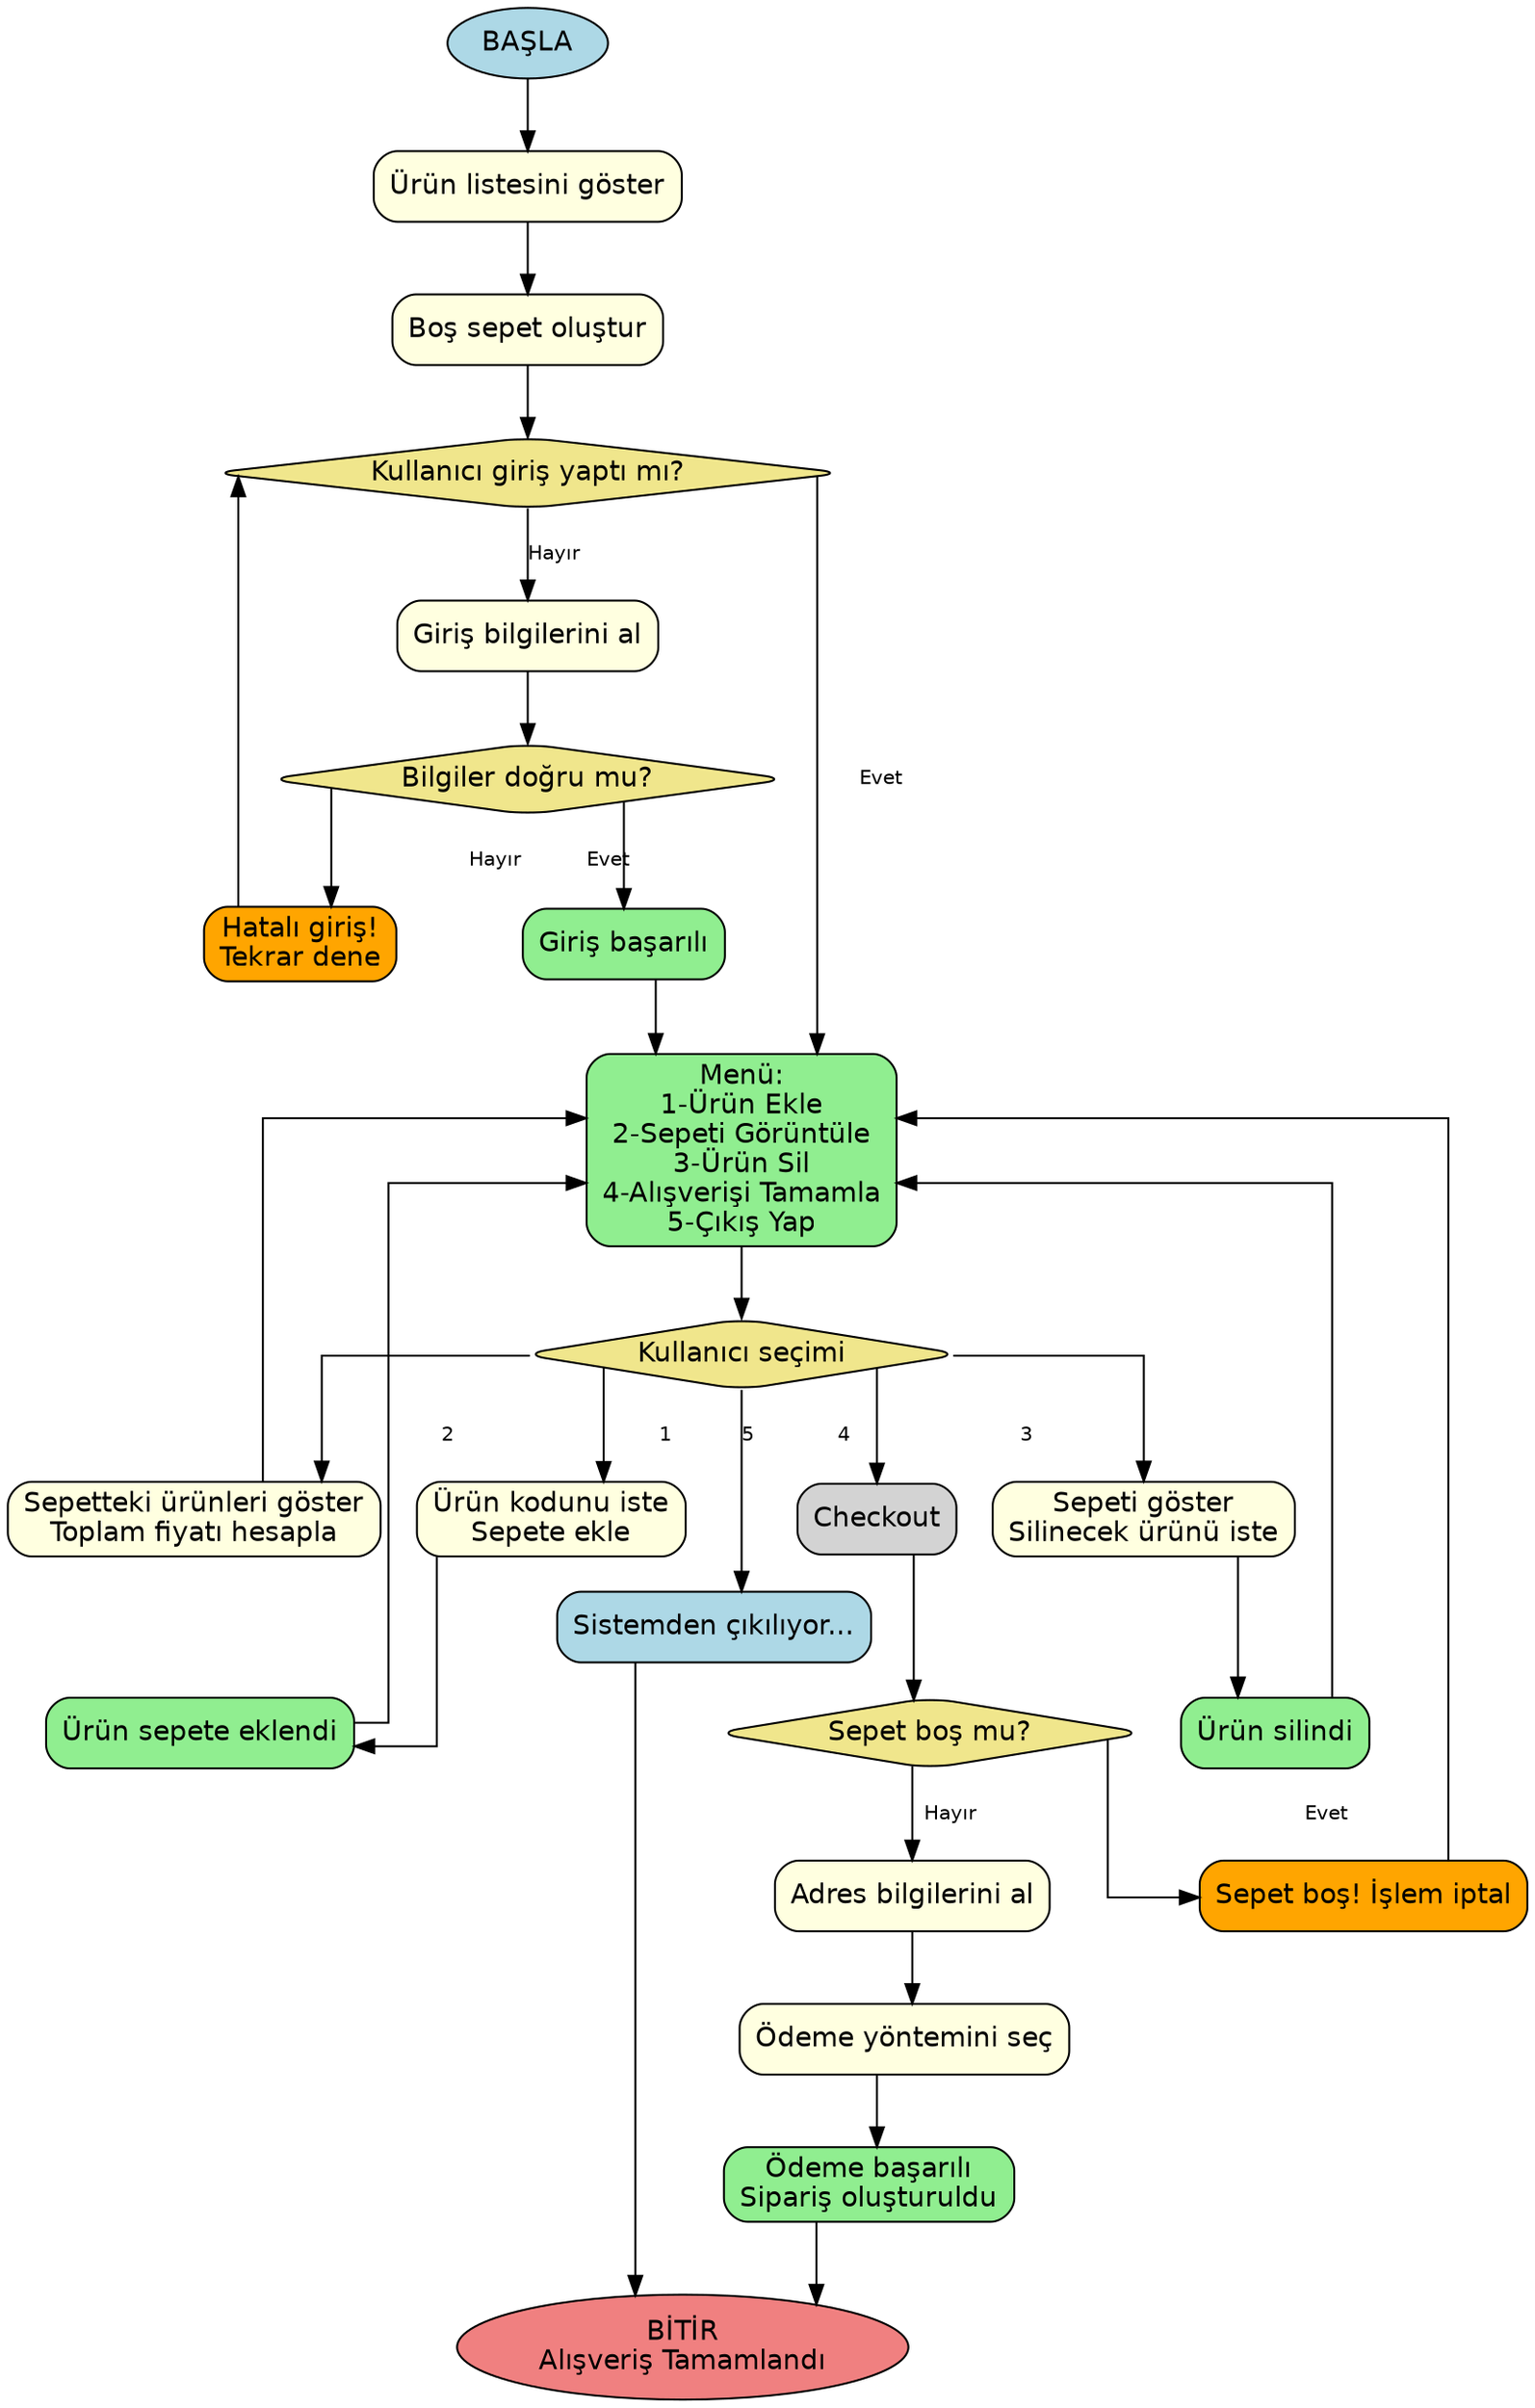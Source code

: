 digraph Online_Sepet {
    // --- Genel Ayarlar ---
    rankdir=TB;
    splines=ortho;
    node [shape=box, style="rounded,filled", fontname="Helvetica"];
    edge [fontname="Helvetica", fontsize=10];

    // --- Başlangıç ve Bitiş ---
    Start [label="BAŞLA", shape=ellipse, fillcolor=lightblue];
    End [label="BİTİR\nAlışveriş Tamamlandı", shape=ellipse, fillcolor=lightcoral];

    // --- Giriş ve Hazırlık ---
    ShowProducts [label="Ürün listesini göster", fillcolor=lightyellow];
    CreateCart [label="Boş sepet oluştur", fillcolor=lightyellow];
    CheckLogin [label="Kullanıcı giriş yaptı mı?", shape=diamond, fillcolor=khaki];

    Start -> ShowProducts -> CreateCart -> CheckLogin;

    // --- Giriş Süreci ---
    LoginPrompt [label="Giriş bilgilerini al", fillcolor=lightyellow];
    CheckLoginValid [label="Bilgiler doğru mu?", shape=diamond, fillcolor=khaki];
    LoginFail [label="Hatalı giriş!\nTekrar dene", fillcolor=orange];
    LoginSuccess [label="Giriş başarılı", fillcolor=lightgreen];

    CheckLogin -> LoginPrompt [label="Hayır"];
    LoginPrompt -> CheckLoginValid;
    CheckLoginValid -> LoginSuccess [label="Evet"];
    CheckLoginValid -> LoginFail [label="Hayır"];
    LoginFail -> CheckLogin;
    CheckLogin -> Menu [label="Evet"];
    LoginSuccess -> Menu;

    // --- Ana Menü ---
    Menu [label="Menü:\n1-Ürün Ekle\n2-Sepeti Görüntüle\n3-Ürün Sil\n4-Alışverişi Tamamla\n5-Çıkış Yap", fillcolor=lightgreen];
    Menu -> Choice;

    Choice [label="Kullanıcı seçimi", shape=diamond, fillcolor=khaki];

    // --- Ürün Ekleme ---
    Choice -> AddItem [label="1"];
    AddItem [label="Ürün kodunu iste\nSepete ekle", fillcolor=lightyellow];
    AddItemDone [label="Ürün sepete eklendi", fillcolor=lightgreen];
    AddItem -> AddItemDone -> Menu;

    // --- Sepeti Görüntüleme ---
    Choice -> ViewCart [label="2"];
    ViewCart [label="Sepetteki ürünleri göster\nToplam fiyatı hesapla", fillcolor=lightyellow];
    ViewCart -> Menu;

    // --- Ürün Silme ---
    Choice -> RemoveItem [label="3"];
    RemoveItem [label="Sepeti göster\nSilinecek ürünü iste", fillcolor=lightyellow];
    RemoveItemDone [label="Ürün silindi", fillcolor=lightgreen];
    RemoveItem -> RemoveItemDone -> Menu;

    // --- Alışverişi Tamamlama ---
    Choice -> Checkout [label="4"];
    CartEmptyCheck [label="Sepet boş mu?", shape=diamond, fillcolor=khaki];
    Checkout -> CartEmptyCheck;

    CartEmptyCheck -> EmptyMsg [label="Evet"];
    EmptyMsg [label="Sepet boş! İşlem iptal", fillcolor=orange];
    EmptyMsg -> Menu;

    CartEmptyCheck -> Address [label="Hayır"];
    Address [label="Adres bilgilerini al", fillcolor=lightyellow];
    Payment [label="Ödeme yöntemini seç", fillcolor=lightyellow];
    Complete [label="Ödeme başarılı\nSipariş oluşturuldu", fillcolor=lightgreen];
    Address -> Payment -> Complete -> End;

    // --- Çıkış ---
    Choice -> Exit [label="5"];
    Exit [label="Sistemden çıkılıyor...", fillcolor=lightblue];
    Exit -> End;
}
